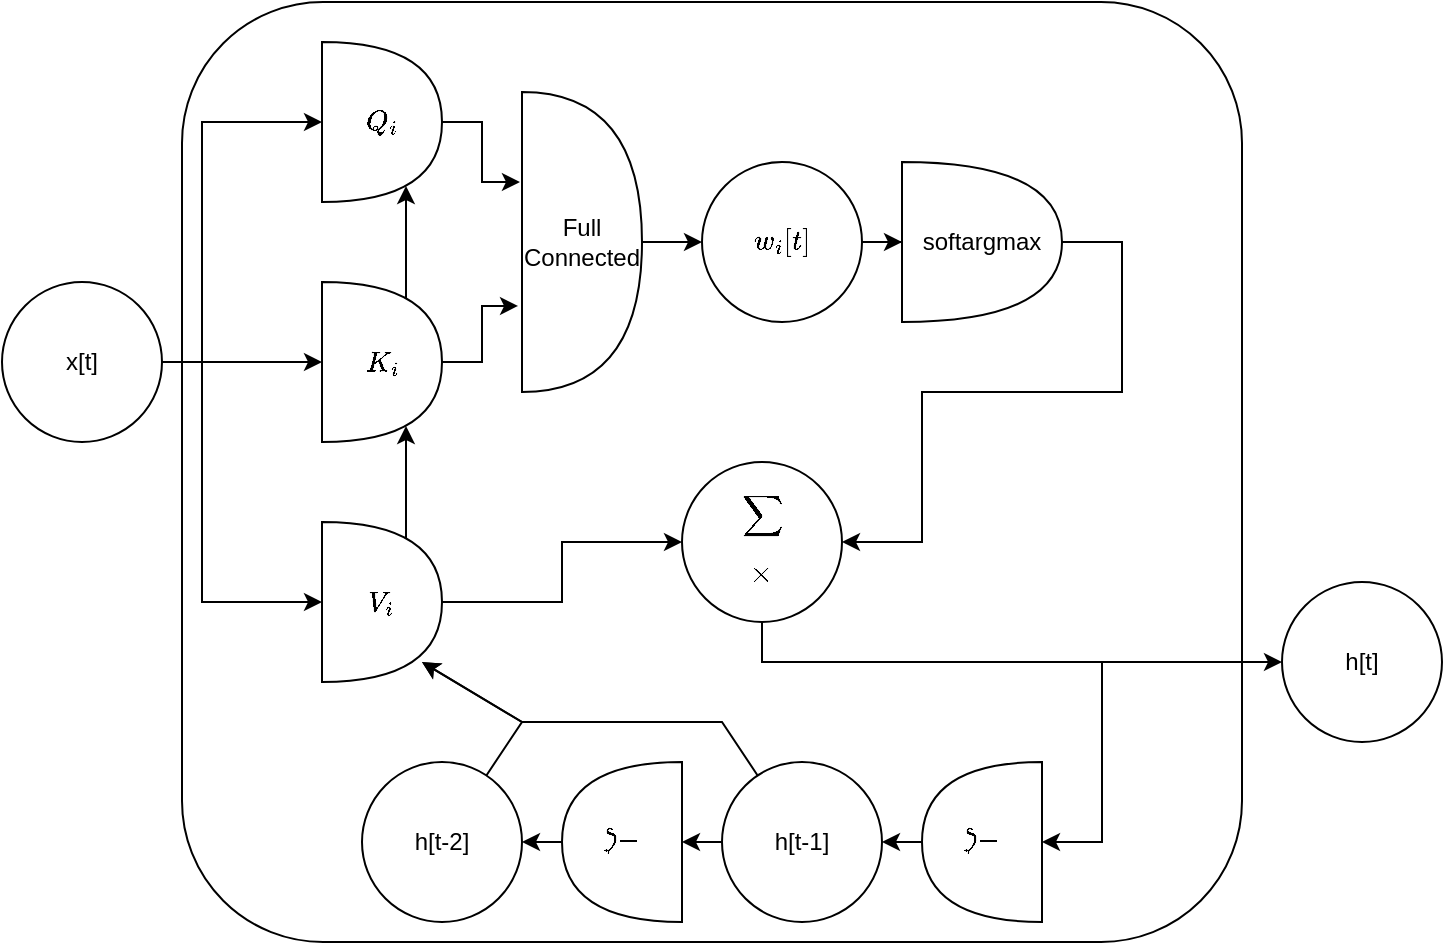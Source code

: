 <mxfile>
    <diagram id="hmZfpxCJVw2nm8PVbUkW" name="Page-1">
        <mxGraphModel dx="1067" dy="548" grid="1" gridSize="10" guides="1" tooltips="1" connect="1" arrows="1" fold="1" page="1" pageScale="1" pageWidth="850" pageHeight="1100" math="1" shadow="0">
            <root>
                <mxCell id="0"/>
                <mxCell id="1" parent="0"/>
                <mxCell id="7WtGsoIKfFRbDEr-AX5Y-5" style="edgeStyle=orthogonalEdgeStyle;rounded=0;orthogonalLoop=1;jettySize=auto;html=1;entryX=0;entryY=0.5;entryDx=0;entryDy=0;entryPerimeter=0;" parent="1" source="7WtGsoIKfFRbDEr-AX5Y-1" target="7WtGsoIKfFRbDEr-AX5Y-3" edge="1">
                    <mxGeometry relative="1" as="geometry"/>
                </mxCell>
                <mxCell id="7WtGsoIKfFRbDEr-AX5Y-6" style="edgeStyle=orthogonalEdgeStyle;rounded=0;orthogonalLoop=1;jettySize=auto;html=1;entryX=0;entryY=0.5;entryDx=0;entryDy=0;entryPerimeter=0;" parent="1" source="7WtGsoIKfFRbDEr-AX5Y-1" target="7WtGsoIKfFRbDEr-AX5Y-2" edge="1">
                    <mxGeometry relative="1" as="geometry">
                        <Array as="points">
                            <mxPoint x="100" y="260"/>
                        </Array>
                    </mxGeometry>
                </mxCell>
                <mxCell id="7WtGsoIKfFRbDEr-AX5Y-7" style="edgeStyle=orthogonalEdgeStyle;rounded=0;orthogonalLoop=1;jettySize=auto;html=1;entryX=0;entryY=0.5;entryDx=0;entryDy=0;entryPerimeter=0;" parent="1" source="7WtGsoIKfFRbDEr-AX5Y-1" target="7WtGsoIKfFRbDEr-AX5Y-4" edge="1">
                    <mxGeometry relative="1" as="geometry">
                        <Array as="points">
                            <mxPoint x="100" y="500"/>
                        </Array>
                    </mxGeometry>
                </mxCell>
                <mxCell id="7WtGsoIKfFRbDEr-AX5Y-1" value="x[t]" style="ellipse;whiteSpace=wrap;html=1;aspect=fixed;" parent="1" vertex="1">
                    <mxGeometry y="340" width="80" height="80" as="geometry"/>
                </mxCell>
                <mxCell id="7WtGsoIKfFRbDEr-AX5Y-13" style="edgeStyle=orthogonalEdgeStyle;rounded=0;orthogonalLoop=1;jettySize=auto;html=1;entryX=-0.017;entryY=0.3;entryDx=0;entryDy=0;entryPerimeter=0;" parent="1" source="7WtGsoIKfFRbDEr-AX5Y-2" target="7WtGsoIKfFRbDEr-AX5Y-43" edge="1">
                    <mxGeometry relative="1" as="geometry">
                        <mxPoint x="335" y="290" as="targetPoint"/>
                    </mxGeometry>
                </mxCell>
                <mxCell id="7WtGsoIKfFRbDEr-AX5Y-2" value="$$Q_i$$" style="shape=or;whiteSpace=wrap;html=1;" parent="1" vertex="1">
                    <mxGeometry x="160" y="220" width="60" height="80" as="geometry"/>
                </mxCell>
                <mxCell id="7WtGsoIKfFRbDEr-AX5Y-14" style="edgeStyle=orthogonalEdgeStyle;rounded=0;orthogonalLoop=1;jettySize=auto;html=1;entryX=-0.033;entryY=0.713;entryDx=0;entryDy=0;entryPerimeter=0;" parent="1" source="7WtGsoIKfFRbDEr-AX5Y-3" target="7WtGsoIKfFRbDEr-AX5Y-43" edge="1">
                    <mxGeometry relative="1" as="geometry">
                        <mxPoint x="335" y="350" as="targetPoint"/>
                    </mxGeometry>
                </mxCell>
                <mxCell id="7WtGsoIKfFRbDEr-AX5Y-36" style="edgeStyle=orthogonalEdgeStyle;rounded=0;orthogonalLoop=1;jettySize=auto;html=1;exitX=0.7;exitY=0.1;exitDx=0;exitDy=0;exitPerimeter=0;entryX=0.7;entryY=0.9;entryDx=0;entryDy=0;entryPerimeter=0;" parent="1" source="7WtGsoIKfFRbDEr-AX5Y-3" target="7WtGsoIKfFRbDEr-AX5Y-2" edge="1">
                    <mxGeometry relative="1" as="geometry"/>
                </mxCell>
                <mxCell id="7WtGsoIKfFRbDEr-AX5Y-3" value="$$K_i$$" style="shape=or;whiteSpace=wrap;html=1;" parent="1" vertex="1">
                    <mxGeometry x="160" y="340" width="60" height="80" as="geometry"/>
                </mxCell>
                <mxCell id="7WtGsoIKfFRbDEr-AX5Y-35" style="edgeStyle=orthogonalEdgeStyle;rounded=0;orthogonalLoop=1;jettySize=auto;html=1;exitX=0.7;exitY=0.1;exitDx=0;exitDy=0;exitPerimeter=0;entryX=0.7;entryY=0.9;entryDx=0;entryDy=0;entryPerimeter=0;" parent="1" source="7WtGsoIKfFRbDEr-AX5Y-4" target="7WtGsoIKfFRbDEr-AX5Y-3" edge="1">
                    <mxGeometry relative="1" as="geometry"/>
                </mxCell>
                <mxCell id="7WtGsoIKfFRbDEr-AX5Y-41" style="edgeStyle=orthogonalEdgeStyle;rounded=0;orthogonalLoop=1;jettySize=auto;html=1;entryX=0;entryY=0.5;entryDx=0;entryDy=0;" parent="1" source="7WtGsoIKfFRbDEr-AX5Y-4" target="7WtGsoIKfFRbDEr-AX5Y-17" edge="1">
                    <mxGeometry relative="1" as="geometry">
                        <mxPoint x="325" y="460" as="targetPoint"/>
                    </mxGeometry>
                </mxCell>
                <mxCell id="7WtGsoIKfFRbDEr-AX5Y-4" value="$$V_i$$" style="shape=or;whiteSpace=wrap;html=1;" parent="1" vertex="1">
                    <mxGeometry x="160" y="460" width="60" height="80" as="geometry"/>
                </mxCell>
                <mxCell id="7" style="edgeStyle=none;html=1;entryX=1;entryY=0.5;entryDx=0;entryDy=0;" edge="1" parent="1" source="7WtGsoIKfFRbDEr-AX5Y-9" target="6">
                    <mxGeometry relative="1" as="geometry"/>
                </mxCell>
                <mxCell id="7WtGsoIKfFRbDEr-AX5Y-9" value="&lt;div&gt;$$- \zeta$$&lt;/div&gt;" style="shape=or;whiteSpace=wrap;html=1;rotation=-180;" parent="1" vertex="1">
                    <mxGeometry x="280" y="580" width="60" height="80" as="geometry"/>
                </mxCell>
                <mxCell id="4" style="edgeStyle=none;html=1;entryX=1;entryY=0.5;entryDx=0;entryDy=0;" edge="1" parent="1" source="7WtGsoIKfFRbDEr-AX5Y-10" target="2">
                    <mxGeometry relative="1" as="geometry"/>
                </mxCell>
                <mxCell id="7WtGsoIKfFRbDEr-AX5Y-10" value="&lt;div&gt;$$- \zeta$$&lt;/div&gt;" style="shape=or;whiteSpace=wrap;html=1;rotation=-180;" parent="1" vertex="1">
                    <mxGeometry x="460" y="580" width="60" height="80" as="geometry"/>
                </mxCell>
                <mxCell id="7WtGsoIKfFRbDEr-AX5Y-50" style="edgeStyle=orthogonalEdgeStyle;rounded=0;orthogonalLoop=1;jettySize=auto;html=1;entryX=1;entryY=0.5;entryDx=0;entryDy=0;" parent="1" source="7WtGsoIKfFRbDEr-AX5Y-15" target="7WtGsoIKfFRbDEr-AX5Y-17" edge="1">
                    <mxGeometry relative="1" as="geometry">
                        <Array as="points">
                            <mxPoint x="560" y="320"/>
                            <mxPoint x="560" y="395"/>
                            <mxPoint x="460" y="395"/>
                            <mxPoint x="460" y="470"/>
                        </Array>
                    </mxGeometry>
                </mxCell>
                <mxCell id="7WtGsoIKfFRbDEr-AX5Y-15" value="softargmax" style="shape=or;whiteSpace=wrap;html=1;" parent="1" vertex="1">
                    <mxGeometry x="450" y="280" width="80" height="80" as="geometry"/>
                </mxCell>
                <mxCell id="7WtGsoIKfFRbDEr-AX5Y-51" style="edgeStyle=orthogonalEdgeStyle;rounded=0;orthogonalLoop=1;jettySize=auto;html=1;entryX=0;entryY=0.5;entryDx=0;entryDy=0;" parent="1" source="7WtGsoIKfFRbDEr-AX5Y-17" target="7WtGsoIKfFRbDEr-AX5Y-30" edge="1">
                    <mxGeometry relative="1" as="geometry">
                        <mxPoint x="630" y="470" as="targetPoint"/>
                        <Array as="points">
                            <mxPoint x="380" y="530"/>
                        </Array>
                    </mxGeometry>
                </mxCell>
                <mxCell id="7WtGsoIKfFRbDEr-AX5Y-52" style="edgeStyle=orthogonalEdgeStyle;rounded=0;orthogonalLoop=1;jettySize=auto;html=1;entryX=0;entryY=0.5;entryDx=0;entryDy=0;entryPerimeter=0;" parent="1" source="7WtGsoIKfFRbDEr-AX5Y-17" target="7WtGsoIKfFRbDEr-AX5Y-10" edge="1">
                    <mxGeometry relative="1" as="geometry">
                        <mxPoint x="550" y="600" as="targetPoint"/>
                        <Array as="points">
                            <mxPoint x="380" y="530"/>
                            <mxPoint x="550" y="530"/>
                            <mxPoint x="550" y="620"/>
                        </Array>
                    </mxGeometry>
                </mxCell>
                <mxCell id="7WtGsoIKfFRbDEr-AX5Y-17" value="$$\sum$$ $$\times$$" style="ellipse;whiteSpace=wrap;html=1;aspect=fixed;" parent="1" vertex="1">
                    <mxGeometry x="340" y="430" width="80" height="80" as="geometry"/>
                </mxCell>
                <mxCell id="7WtGsoIKfFRbDEr-AX5Y-30" value="h[t]" style="ellipse;whiteSpace=wrap;html=1;aspect=fixed;" parent="1" vertex="1">
                    <mxGeometry x="640" y="490" width="80" height="80" as="geometry"/>
                </mxCell>
                <mxCell id="7WtGsoIKfFRbDEr-AX5Y-32" value="" style="rounded=1;whiteSpace=wrap;html=1;fillColor=none;" parent="1" vertex="1">
                    <mxGeometry x="90" y="200" width="530" height="470" as="geometry"/>
                </mxCell>
                <mxCell id="7WtGsoIKfFRbDEr-AX5Y-46" style="edgeStyle=orthogonalEdgeStyle;rounded=0;orthogonalLoop=1;jettySize=auto;html=1;" parent="1" source="7WtGsoIKfFRbDEr-AX5Y-43" target="7WtGsoIKfFRbDEr-AX5Y-44" edge="1">
                    <mxGeometry relative="1" as="geometry"/>
                </mxCell>
                <mxCell id="7WtGsoIKfFRbDEr-AX5Y-43" value="Full Connected" style="shape=or;whiteSpace=wrap;html=1;fillColor=none;" parent="1" vertex="1">
                    <mxGeometry x="260" y="245" width="60" height="150" as="geometry"/>
                </mxCell>
                <mxCell id="7WtGsoIKfFRbDEr-AX5Y-45" style="edgeStyle=orthogonalEdgeStyle;rounded=0;orthogonalLoop=1;jettySize=auto;html=1;entryX=0;entryY=0.5;entryDx=0;entryDy=0;entryPerimeter=0;" parent="1" source="7WtGsoIKfFRbDEr-AX5Y-44" target="7WtGsoIKfFRbDEr-AX5Y-15" edge="1">
                    <mxGeometry relative="1" as="geometry"/>
                </mxCell>
                <mxCell id="7WtGsoIKfFRbDEr-AX5Y-44" value="$$w_{i}[t]$$" style="ellipse;whiteSpace=wrap;html=1;aspect=fixed;" parent="1" vertex="1">
                    <mxGeometry x="350" y="280" width="80" height="80" as="geometry"/>
                </mxCell>
                <mxCell id="5" style="edgeStyle=none;html=1;entryX=0;entryY=0.5;entryDx=0;entryDy=0;entryPerimeter=0;" edge="1" parent="1" source="2" target="7WtGsoIKfFRbDEr-AX5Y-9">
                    <mxGeometry relative="1" as="geometry"/>
                </mxCell>
                <mxCell id="16" style="edgeStyle=none;rounded=0;html=1;entryX=0.833;entryY=0.875;entryDx=0;entryDy=0;entryPerimeter=0;" edge="1" parent="1" source="2" target="7WtGsoIKfFRbDEr-AX5Y-4">
                    <mxGeometry relative="1" as="geometry">
                        <mxPoint x="220" y="530" as="targetPoint"/>
                        <Array as="points">
                            <mxPoint x="360" y="560"/>
                            <mxPoint x="320" y="560"/>
                            <mxPoint x="260" y="560"/>
                        </Array>
                    </mxGeometry>
                </mxCell>
                <mxCell id="2" value="h[t-1]" style="ellipse;whiteSpace=wrap;html=1;aspect=fixed;" vertex="1" parent="1">
                    <mxGeometry x="360" y="580" width="80" height="80" as="geometry"/>
                </mxCell>
                <mxCell id="17" style="edgeStyle=none;rounded=0;html=1;entryX=0.833;entryY=0.875;entryDx=0;entryDy=0;entryPerimeter=0;" edge="1" parent="1" source="6" target="7WtGsoIKfFRbDEr-AX5Y-4">
                    <mxGeometry relative="1" as="geometry">
                        <mxPoint x="240" y="550" as="targetPoint"/>
                        <Array as="points">
                            <mxPoint x="260" y="560"/>
                        </Array>
                    </mxGeometry>
                </mxCell>
                <mxCell id="6" value="h[t-2]" style="ellipse;whiteSpace=wrap;html=1;aspect=fixed;" vertex="1" parent="1">
                    <mxGeometry x="180" y="580" width="80" height="80" as="geometry"/>
                </mxCell>
            </root>
        </mxGraphModel>
    </diagram>
</mxfile>